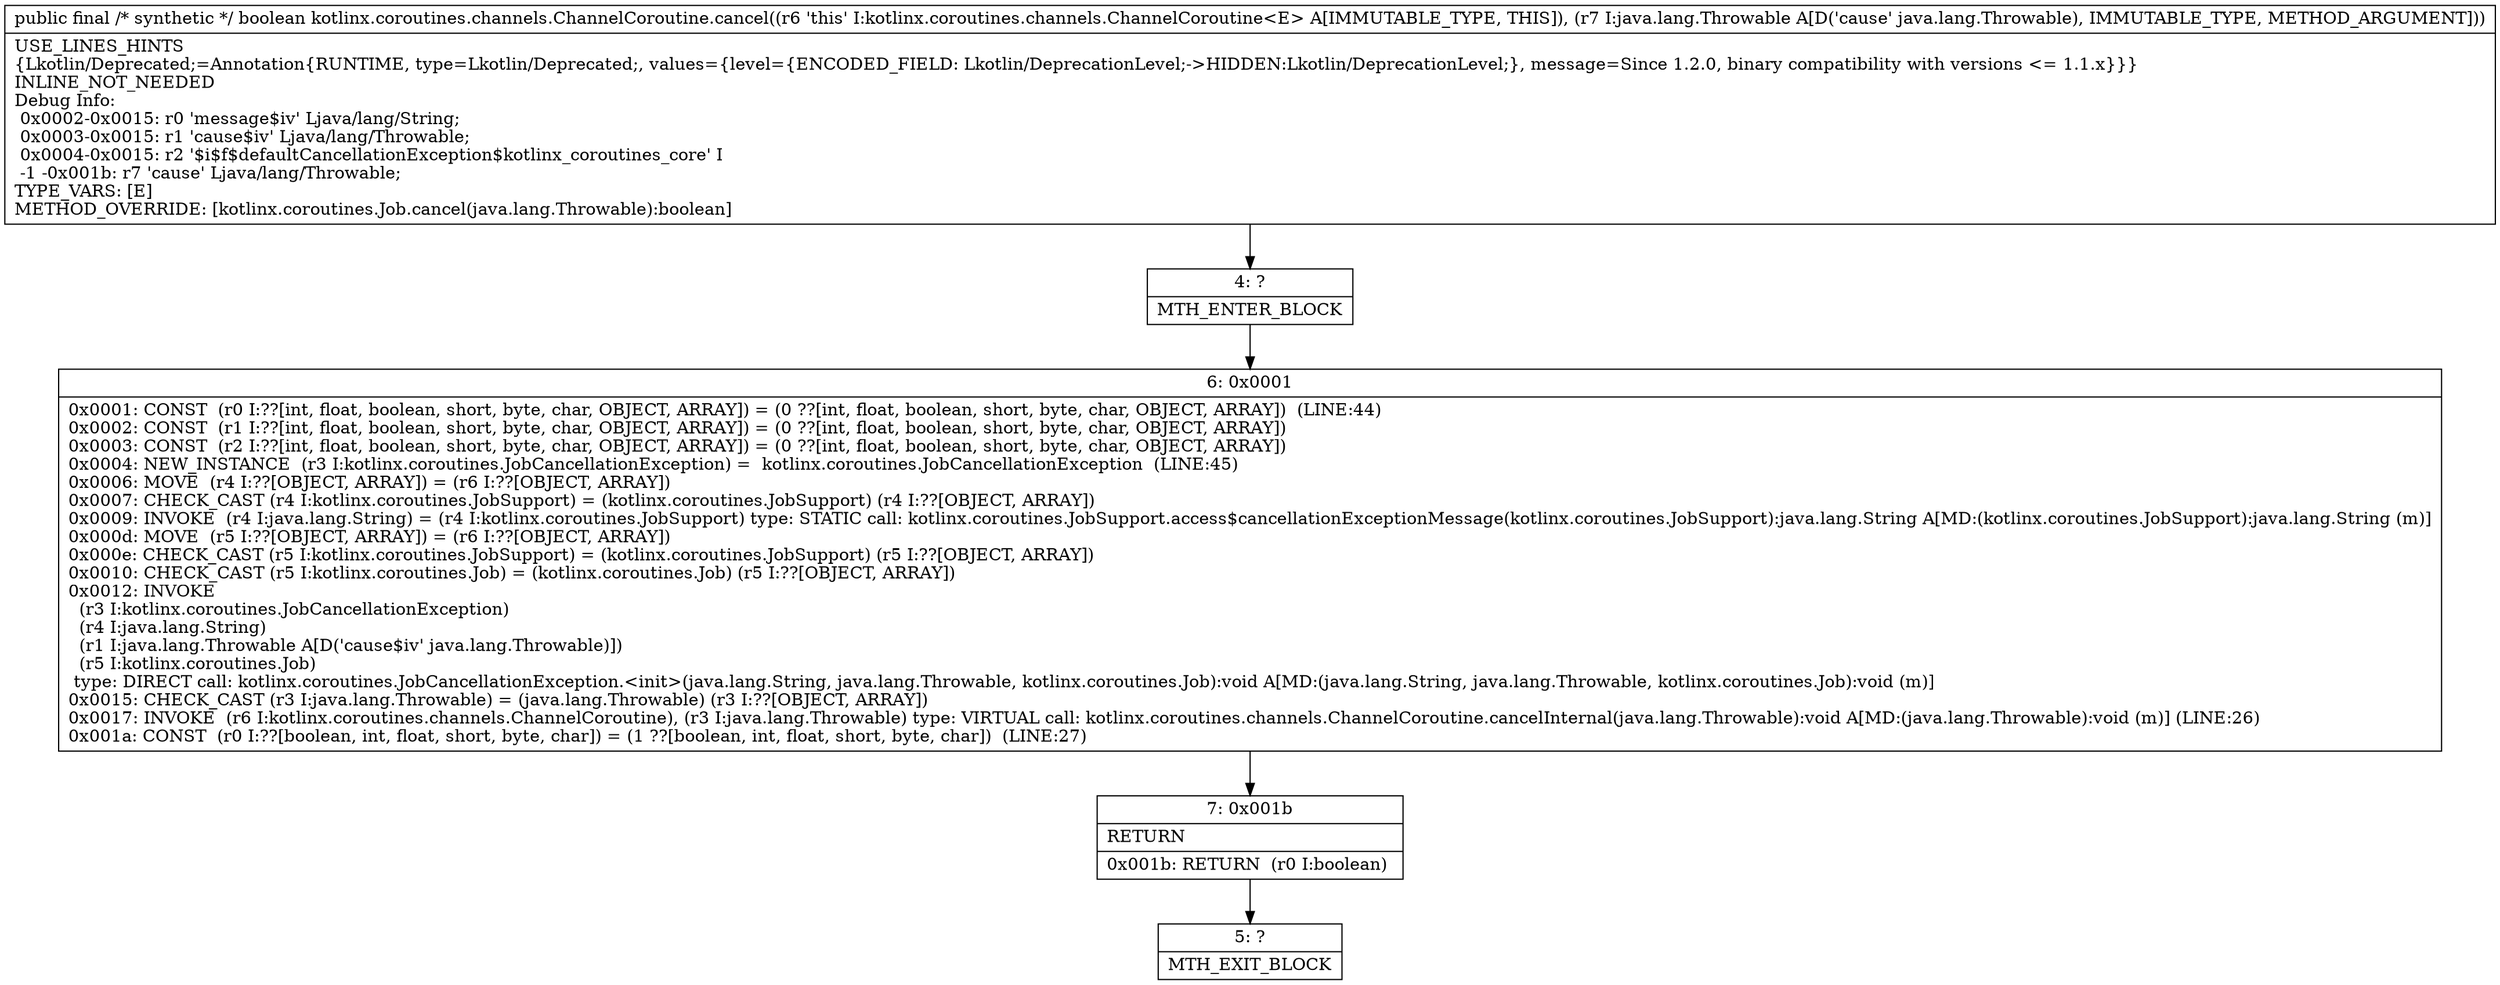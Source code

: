 digraph "CFG forkotlinx.coroutines.channels.ChannelCoroutine.cancel(Ljava\/lang\/Throwable;)Z" {
Node_4 [shape=record,label="{4\:\ ?|MTH_ENTER_BLOCK\l}"];
Node_6 [shape=record,label="{6\:\ 0x0001|0x0001: CONST  (r0 I:??[int, float, boolean, short, byte, char, OBJECT, ARRAY]) = (0 ??[int, float, boolean, short, byte, char, OBJECT, ARRAY])  (LINE:44)\l0x0002: CONST  (r1 I:??[int, float, boolean, short, byte, char, OBJECT, ARRAY]) = (0 ??[int, float, boolean, short, byte, char, OBJECT, ARRAY]) \l0x0003: CONST  (r2 I:??[int, float, boolean, short, byte, char, OBJECT, ARRAY]) = (0 ??[int, float, boolean, short, byte, char, OBJECT, ARRAY]) \l0x0004: NEW_INSTANCE  (r3 I:kotlinx.coroutines.JobCancellationException) =  kotlinx.coroutines.JobCancellationException  (LINE:45)\l0x0006: MOVE  (r4 I:??[OBJECT, ARRAY]) = (r6 I:??[OBJECT, ARRAY]) \l0x0007: CHECK_CAST (r4 I:kotlinx.coroutines.JobSupport) = (kotlinx.coroutines.JobSupport) (r4 I:??[OBJECT, ARRAY]) \l0x0009: INVOKE  (r4 I:java.lang.String) = (r4 I:kotlinx.coroutines.JobSupport) type: STATIC call: kotlinx.coroutines.JobSupport.access$cancellationExceptionMessage(kotlinx.coroutines.JobSupport):java.lang.String A[MD:(kotlinx.coroutines.JobSupport):java.lang.String (m)]\l0x000d: MOVE  (r5 I:??[OBJECT, ARRAY]) = (r6 I:??[OBJECT, ARRAY]) \l0x000e: CHECK_CAST (r5 I:kotlinx.coroutines.JobSupport) = (kotlinx.coroutines.JobSupport) (r5 I:??[OBJECT, ARRAY]) \l0x0010: CHECK_CAST (r5 I:kotlinx.coroutines.Job) = (kotlinx.coroutines.Job) (r5 I:??[OBJECT, ARRAY]) \l0x0012: INVOKE  \l  (r3 I:kotlinx.coroutines.JobCancellationException)\l  (r4 I:java.lang.String)\l  (r1 I:java.lang.Throwable A[D('cause$iv' java.lang.Throwable)])\l  (r5 I:kotlinx.coroutines.Job)\l type: DIRECT call: kotlinx.coroutines.JobCancellationException.\<init\>(java.lang.String, java.lang.Throwable, kotlinx.coroutines.Job):void A[MD:(java.lang.String, java.lang.Throwable, kotlinx.coroutines.Job):void (m)]\l0x0015: CHECK_CAST (r3 I:java.lang.Throwable) = (java.lang.Throwable) (r3 I:??[OBJECT, ARRAY]) \l0x0017: INVOKE  (r6 I:kotlinx.coroutines.channels.ChannelCoroutine), (r3 I:java.lang.Throwable) type: VIRTUAL call: kotlinx.coroutines.channels.ChannelCoroutine.cancelInternal(java.lang.Throwable):void A[MD:(java.lang.Throwable):void (m)] (LINE:26)\l0x001a: CONST  (r0 I:??[boolean, int, float, short, byte, char]) = (1 ??[boolean, int, float, short, byte, char])  (LINE:27)\l}"];
Node_7 [shape=record,label="{7\:\ 0x001b|RETURN\l|0x001b: RETURN  (r0 I:boolean) \l}"];
Node_5 [shape=record,label="{5\:\ ?|MTH_EXIT_BLOCK\l}"];
MethodNode[shape=record,label="{public final \/* synthetic *\/ boolean kotlinx.coroutines.channels.ChannelCoroutine.cancel((r6 'this' I:kotlinx.coroutines.channels.ChannelCoroutine\<E\> A[IMMUTABLE_TYPE, THIS]), (r7 I:java.lang.Throwable A[D('cause' java.lang.Throwable), IMMUTABLE_TYPE, METHOD_ARGUMENT]))  | USE_LINES_HINTS\l\{Lkotlin\/Deprecated;=Annotation\{RUNTIME, type=Lkotlin\/Deprecated;, values=\{level=\{ENCODED_FIELD: Lkotlin\/DeprecationLevel;\-\>HIDDEN:Lkotlin\/DeprecationLevel;\}, message=Since 1.2.0, binary compatibility with versions \<= 1.1.x\}\}\}\lINLINE_NOT_NEEDED\lDebug Info:\l  0x0002\-0x0015: r0 'message$iv' Ljava\/lang\/String;\l  0x0003\-0x0015: r1 'cause$iv' Ljava\/lang\/Throwable;\l  0x0004\-0x0015: r2 '$i$f$defaultCancellationException$kotlinx_coroutines_core' I\l  \-1 \-0x001b: r7 'cause' Ljava\/lang\/Throwable;\lTYPE_VARS: [E]\lMETHOD_OVERRIDE: [kotlinx.coroutines.Job.cancel(java.lang.Throwable):boolean]\l}"];
MethodNode -> Node_4;Node_4 -> Node_6;
Node_6 -> Node_7;
Node_7 -> Node_5;
}

